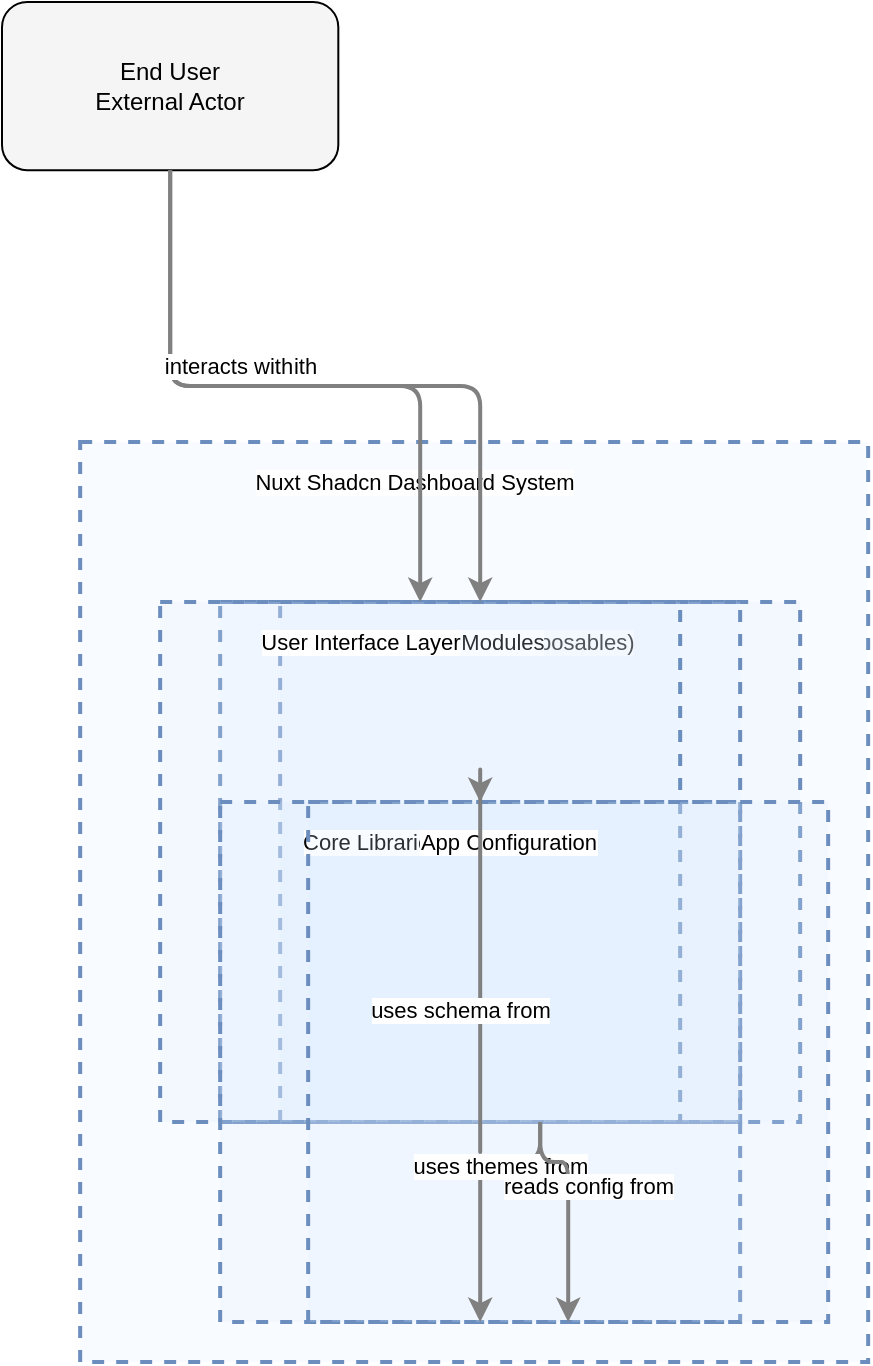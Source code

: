 <?xml version="1.0" encoding="UTF-8"?>
      <mxfile version="14.6.5" type="device">
        <diagram id="codeviz-diagram" name="System Diagram">
          <mxGraphModel dx="1000" dy="1000" grid="1" gridSize="10" guides="1" tooltips="1" connect="1" arrows="1" fold="1" page="1" pageScale="1" pageWidth="1169" pageHeight="827" math="0" shadow="0">
            <root>
              <mxCell id="0"/>
              <mxCell id="1" parent="0"/>
              <mxCell id="1663" value="" style="html=1;whiteSpace=wrap;container=1;fillColor=#dae8fc;strokeColor=#6c8ebf;dashed=1;fillOpacity=20;strokeWidth=2;containerType=none;recursiveResize=0;movable=1;resizable=1;autosize=0;dropTarget=0" vertex="1" parent="1662">
                <mxGeometry x="100" y="80" width="260" height="260" as="geometry"/>
              </mxCell>
              <mxCell id="1663_label" value="Reusable Logic (Composables)" style="edgeLabel;html=1;align=center;verticalAlign=middle;resizable=0;labelBackgroundColor=white;spacing=5" vertex="1" parent="1662">
                <mxGeometry x="108" y="88" width="184" height="24" as="geometry"/>
              </mxCell>
<mxCell id="1664" value="" style="html=1;whiteSpace=wrap;container=1;fillColor=#dae8fc;strokeColor=#6c8ebf;dashed=1;fillOpacity=20;strokeWidth=2;containerType=none;recursiveResize=0;movable=1;resizable=1;autosize=0;dropTarget=0" vertex="1" parent="1662">
                <mxGeometry x="70" y="80" width="260" height="260" as="geometry"/>
              </mxCell>
              <mxCell id="1664_label" value="Domain Feature Modules" style="edgeLabel;html=1;align=center;verticalAlign=middle;resizable=0;labelBackgroundColor=white;spacing=5" vertex="1" parent="1662">
                <mxGeometry x="78" y="88" width="184" height="24" as="geometry"/>
              </mxCell>
<mxCell id="1665" value="" style="html=1;whiteSpace=wrap;container=1;fillColor=#dae8fc;strokeColor=#6c8ebf;dashed=1;fillOpacity=20;strokeWidth=2;containerType=none;recursiveResize=0;movable=1;resizable=1;autosize=0;dropTarget=0" vertex="1" parent="1662">
                <mxGeometry x="40" y="80" width="260" height="260" as="geometry"/>
              </mxCell>
              <mxCell id="1665_label" value="User Interface Layer" style="edgeLabel;html=1;align=center;verticalAlign=middle;resizable=0;labelBackgroundColor=white;spacing=5" vertex="1" parent="1662">
                <mxGeometry x="48" y="88" width="184" height="24" as="geometry"/>
              </mxCell>
<mxCell id="1666" value="" style="html=1;whiteSpace=wrap;container=1;fillColor=#dae8fc;strokeColor=#6c8ebf;dashed=1;fillOpacity=20;strokeWidth=2;containerType=none;recursiveResize=0;movable=1;resizable=1;autosize=0;dropTarget=0" vertex="1" parent="1662">
                <mxGeometry x="70" y="180" width="260" height="260" as="geometry"/>
              </mxCell>
              <mxCell id="1666_label" value="Core Libraries &amp; Utilities" style="edgeLabel;html=1;align=center;verticalAlign=middle;resizable=0;labelBackgroundColor=white;spacing=5" vertex="1" parent="1662">
                <mxGeometry x="78" y="188" width="184" height="24" as="geometry"/>
              </mxCell>
<mxCell id="1667" value="" style="html=1;whiteSpace=wrap;container=1;fillColor=#dae8fc;strokeColor=#6c8ebf;dashed=1;fillOpacity=20;strokeWidth=2;containerType=none;recursiveResize=0;movable=1;resizable=1;autosize=0;dropTarget=0" vertex="1" parent="1662">
                <mxGeometry x="114" y="180" width="260" height="260" as="geometry"/>
              </mxCell>
              <mxCell id="1667_label" value="App Configuration" style="edgeLabel;html=1;align=center;verticalAlign=middle;resizable=0;labelBackgroundColor=white;spacing=5" vertex="1" parent="1662">
                <mxGeometry x="122" y="188" width="184" height="24" as="geometry"/>
              </mxCell>
<mxCell id="1662" value="" style="html=1;whiteSpace=wrap;container=1;fillColor=#dae8fc;strokeColor=#6c8ebf;dashed=1;fillOpacity=20;strokeWidth=2;containerType=none;recursiveResize=0;movable=1;resizable=1;autosize=0;dropTarget=0" vertex="1" parent="1">
                <mxGeometry x="51.079" y="232" width="394" height="460" as="geometry"/>
              </mxCell>
              <mxCell id="1662_label" value="Nuxt Shadcn Dashboard System" style="edgeLabel;html=1;align=center;verticalAlign=middle;resizable=0;labelBackgroundColor=white;spacing=5" vertex="1" parent="1">
                <mxGeometry x="59.079" y="240" width="318" height="24" as="geometry"/>
              </mxCell>
              <mxCell id="1668" value="End User&lt;br&gt;External Actor" style="rounded=1;whiteSpace=wrap;html=1;fillColor=#f5f5f5" vertex="1" parent="1">
                    <mxGeometry x="12" y="12" width="168.158" height="84.079" as="geometry"/>
                  </mxCell>
              <mxCell id="edge-1887" style="edgeStyle=orthogonalEdgeStyle;rounded=1;orthogonalLoop=1;jettySize=auto;html=1;strokeColor=#808080;strokeWidth=2;jumpStyle=arc;jumpSize=10;spacing=15;labelBackgroundColor=white;labelBorderColor=none" edge="1" parent="1" source="1668" target="1664">
                  <mxGeometry relative="1" as="geometry"/>
                </mxCell>
                <mxCell id="edge-1887_label" value="interacts with" style="edgeLabel;html=1;align=center;verticalAlign=middle;resizable=0;points=[];" vertex="1" connectable="0" parent="edge-1887">
                  <mxGeometry x="-0.2" y="10" relative="1" as="geometry">
                    <mxPoint as="offset"/>
                  </mxGeometry>
                </mxCell>
<mxCell id="edge-1884" style="edgeStyle=orthogonalEdgeStyle;rounded=1;orthogonalLoop=1;jettySize=auto;html=1;strokeColor=#808080;strokeWidth=2;jumpStyle=arc;jumpSize=10;spacing=15;labelBackgroundColor=white;labelBorderColor=none" edge="1" parent="1" source="1668" target="1665">
                  <mxGeometry relative="1" as="geometry"/>
                </mxCell>
                <mxCell id="edge-1884_label" value="interacts with" style="edgeLabel;html=1;align=center;verticalAlign=middle;resizable=0;points=[];" vertex="1" connectable="0" parent="edge-1884">
                  <mxGeometry x="-0.2" y="10" relative="1" as="geometry">
                    <mxPoint as="offset"/>
                  </mxGeometry>
                </mxCell>
<mxCell id="edge-1922" style="edgeStyle=orthogonalEdgeStyle;rounded=1;orthogonalLoop=1;jettySize=auto;html=1;strokeColor=#808080;strokeWidth=2;jumpStyle=arc;jumpSize=10;spacing=15;labelBackgroundColor=white;labelBorderColor=none" edge="1" parent="1" source="1663" target="1666">
                  <mxGeometry relative="1" as="geometry"/>
                </mxCell>
                <mxCell id="edge-1922_label" value="uses themes from" style="edgeLabel;html=1;align=center;verticalAlign=middle;resizable=0;points=[];" vertex="1" connectable="0" parent="edge-1922">
                  <mxGeometry x="-0.2" y="10" relative="1" as="geometry">
                    <mxPoint as="offset"/>
                  </mxGeometry>
                </mxCell>
<mxCell id="edge-1918" style="edgeStyle=orthogonalEdgeStyle;rounded=1;orthogonalLoop=1;jettySize=auto;html=1;strokeColor=#808080;strokeWidth=2;jumpStyle=arc;jumpSize=10;spacing=15;labelBackgroundColor=white;labelBorderColor=none" edge="1" parent="1" source="1663" target="1667">
                  <mxGeometry relative="1" as="geometry"/>
                </mxCell>
                <mxCell id="edge-1918_label" value="reads config from" style="edgeLabel;html=1;align=center;verticalAlign=middle;resizable=0;points=[];" vertex="1" connectable="0" parent="edge-1918">
                  <mxGeometry x="-0.2" y="10" relative="1" as="geometry">
                    <mxPoint as="offset"/>
                  </mxGeometry>
                </mxCell>
<mxCell id="edge-1906" style="edgeStyle=orthogonalEdgeStyle;rounded=1;orthogonalLoop=1;jettySize=auto;html=1;strokeColor=#808080;strokeWidth=2;jumpStyle=arc;jumpSize=10;spacing=15;labelBackgroundColor=white;labelBorderColor=none" edge="1" parent="1" source="1664" target="1666">
                  <mxGeometry relative="1" as="geometry"/>
                </mxCell>
                <mxCell id="edge-1906_label" value="uses schema from" style="edgeLabel;html=1;align=center;verticalAlign=middle;resizable=0;points=[];" vertex="1" connectable="0" parent="edge-1906">
                  <mxGeometry x="-0.2" y="10" relative="1" as="geometry">
                    <mxPoint as="offset"/>
                  </mxGeometry>
                </mxCell>
            </root>
          </mxGraphModel>
        </diagram>
      </mxfile>